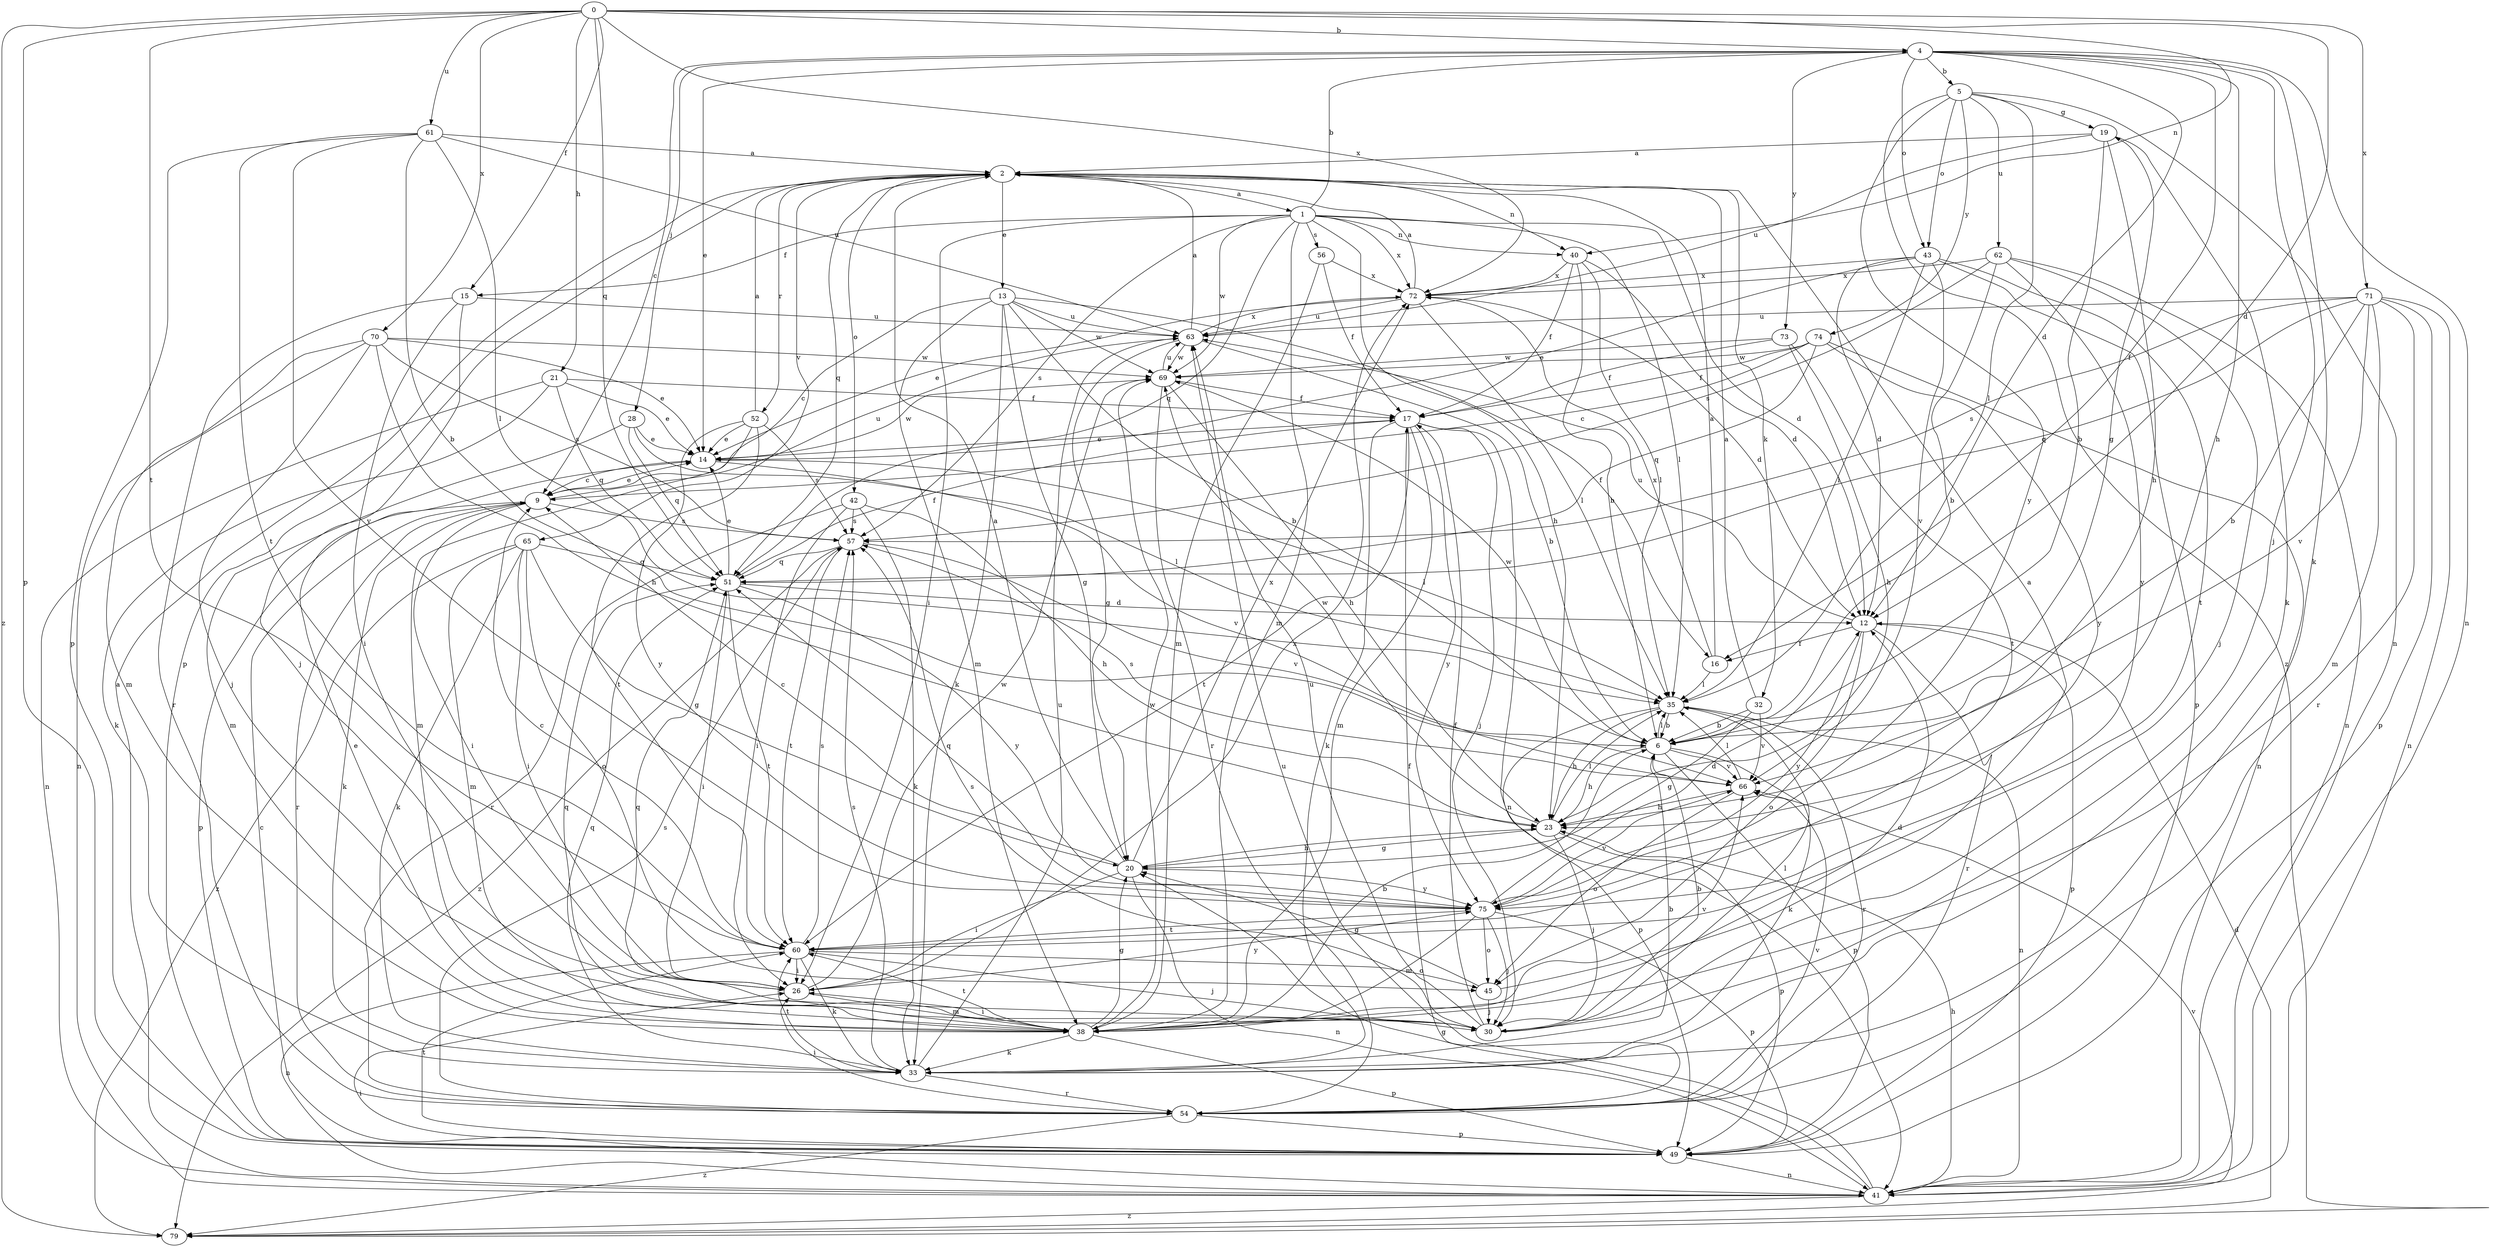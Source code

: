 strict digraph  {
0;
1;
2;
4;
5;
6;
9;
12;
13;
14;
15;
16;
17;
19;
20;
21;
23;
26;
28;
30;
32;
33;
35;
38;
40;
41;
42;
43;
45;
49;
51;
52;
54;
56;
57;
60;
61;
62;
63;
65;
66;
69;
70;
71;
72;
73;
74;
75;
79;
0 -> 4  [label=b];
0 -> 12  [label=d];
0 -> 15  [label=f];
0 -> 21  [label=h];
0 -> 40  [label=n];
0 -> 49  [label=p];
0 -> 51  [label=q];
0 -> 60  [label=t];
0 -> 61  [label=u];
0 -> 70  [label=x];
0 -> 71  [label=x];
0 -> 72  [label=x];
0 -> 79  [label=z];
1 -> 4  [label=b];
1 -> 12  [label=d];
1 -> 15  [label=f];
1 -> 23  [label=h];
1 -> 26  [label=i];
1 -> 35  [label=l];
1 -> 38  [label=m];
1 -> 40  [label=n];
1 -> 51  [label=q];
1 -> 56  [label=s];
1 -> 57  [label=s];
1 -> 69  [label=w];
1 -> 72  [label=x];
2 -> 1  [label=a];
2 -> 13  [label=e];
2 -> 32  [label=k];
2 -> 40  [label=n];
2 -> 42  [label=o];
2 -> 49  [label=p];
2 -> 51  [label=q];
2 -> 52  [label=r];
2 -> 65  [label=v];
4 -> 5  [label=b];
4 -> 9  [label=c];
4 -> 12  [label=d];
4 -> 14  [label=e];
4 -> 16  [label=f];
4 -> 23  [label=h];
4 -> 28  [label=j];
4 -> 30  [label=j];
4 -> 33  [label=k];
4 -> 41  [label=n];
4 -> 43  [label=o];
4 -> 73  [label=y];
5 -> 19  [label=g];
5 -> 35  [label=l];
5 -> 41  [label=n];
5 -> 43  [label=o];
5 -> 62  [label=u];
5 -> 74  [label=y];
5 -> 75  [label=y];
5 -> 79  [label=z];
6 -> 19  [label=g];
6 -> 23  [label=h];
6 -> 33  [label=k];
6 -> 35  [label=l];
6 -> 49  [label=p];
6 -> 66  [label=v];
6 -> 69  [label=w];
9 -> 14  [label=e];
9 -> 26  [label=i];
9 -> 33  [label=k];
9 -> 49  [label=p];
9 -> 54  [label=r];
9 -> 57  [label=s];
9 -> 63  [label=u];
12 -> 16  [label=f];
12 -> 45  [label=o];
12 -> 49  [label=p];
12 -> 54  [label=r];
12 -> 63  [label=u];
12 -> 75  [label=y];
13 -> 6  [label=b];
13 -> 9  [label=c];
13 -> 16  [label=f];
13 -> 20  [label=g];
13 -> 33  [label=k];
13 -> 38  [label=m];
13 -> 63  [label=u];
13 -> 69  [label=w];
14 -> 9  [label=c];
14 -> 35  [label=l];
14 -> 66  [label=v];
14 -> 69  [label=w];
15 -> 26  [label=i];
15 -> 30  [label=j];
15 -> 54  [label=r];
15 -> 63  [label=u];
16 -> 2  [label=a];
16 -> 35  [label=l];
16 -> 72  [label=x];
17 -> 14  [label=e];
17 -> 30  [label=j];
17 -> 33  [label=k];
17 -> 38  [label=m];
17 -> 41  [label=n];
17 -> 60  [label=t];
17 -> 75  [label=y];
19 -> 2  [label=a];
19 -> 6  [label=b];
19 -> 23  [label=h];
19 -> 33  [label=k];
19 -> 63  [label=u];
20 -> 2  [label=a];
20 -> 9  [label=c];
20 -> 23  [label=h];
20 -> 26  [label=i];
20 -> 41  [label=n];
20 -> 72  [label=x];
20 -> 75  [label=y];
21 -> 14  [label=e];
21 -> 17  [label=f];
21 -> 33  [label=k];
21 -> 41  [label=n];
21 -> 51  [label=q];
23 -> 20  [label=g];
23 -> 30  [label=j];
23 -> 35  [label=l];
23 -> 49  [label=p];
23 -> 69  [label=w];
26 -> 38  [label=m];
26 -> 69  [label=w];
26 -> 72  [label=x];
26 -> 75  [label=y];
28 -> 14  [label=e];
28 -> 35  [label=l];
28 -> 38  [label=m];
28 -> 51  [label=q];
30 -> 6  [label=b];
30 -> 17  [label=f];
30 -> 35  [label=l];
30 -> 51  [label=q];
30 -> 57  [label=s];
30 -> 63  [label=u];
32 -> 2  [label=a];
32 -> 6  [label=b];
32 -> 20  [label=g];
32 -> 66  [label=v];
33 -> 6  [label=b];
33 -> 51  [label=q];
33 -> 54  [label=r];
33 -> 57  [label=s];
33 -> 60  [label=t];
33 -> 63  [label=u];
35 -> 6  [label=b];
35 -> 23  [label=h];
35 -> 41  [label=n];
35 -> 49  [label=p];
35 -> 54  [label=r];
38 -> 6  [label=b];
38 -> 12  [label=d];
38 -> 14  [label=e];
38 -> 20  [label=g];
38 -> 26  [label=i];
38 -> 33  [label=k];
38 -> 49  [label=p];
38 -> 51  [label=q];
38 -> 60  [label=t];
38 -> 66  [label=v];
38 -> 69  [label=w];
40 -> 6  [label=b];
40 -> 12  [label=d];
40 -> 17  [label=f];
40 -> 35  [label=l];
40 -> 72  [label=x];
41 -> 2  [label=a];
41 -> 20  [label=g];
41 -> 23  [label=h];
41 -> 26  [label=i];
41 -> 63  [label=u];
41 -> 79  [label=z];
42 -> 23  [label=h];
42 -> 26  [label=i];
42 -> 33  [label=k];
42 -> 54  [label=r];
42 -> 57  [label=s];
43 -> 12  [label=d];
43 -> 14  [label=e];
43 -> 35  [label=l];
43 -> 49  [label=p];
43 -> 60  [label=t];
43 -> 66  [label=v];
43 -> 72  [label=x];
45 -> 2  [label=a];
45 -> 20  [label=g];
45 -> 30  [label=j];
49 -> 9  [label=c];
49 -> 41  [label=n];
49 -> 60  [label=t];
51 -> 12  [label=d];
51 -> 14  [label=e];
51 -> 17  [label=f];
51 -> 26  [label=i];
51 -> 60  [label=t];
51 -> 75  [label=y];
52 -> 2  [label=a];
52 -> 14  [label=e];
52 -> 38  [label=m];
52 -> 57  [label=s];
52 -> 60  [label=t];
52 -> 75  [label=y];
54 -> 17  [label=f];
54 -> 26  [label=i];
54 -> 49  [label=p];
54 -> 57  [label=s];
54 -> 66  [label=v];
54 -> 79  [label=z];
56 -> 17  [label=f];
56 -> 38  [label=m];
56 -> 72  [label=x];
57 -> 51  [label=q];
57 -> 60  [label=t];
57 -> 66  [label=v];
57 -> 79  [label=z];
60 -> 9  [label=c];
60 -> 26  [label=i];
60 -> 30  [label=j];
60 -> 33  [label=k];
60 -> 41  [label=n];
60 -> 45  [label=o];
60 -> 57  [label=s];
61 -> 2  [label=a];
61 -> 6  [label=b];
61 -> 35  [label=l];
61 -> 49  [label=p];
61 -> 60  [label=t];
61 -> 63  [label=u];
61 -> 75  [label=y];
62 -> 6  [label=b];
62 -> 30  [label=j];
62 -> 41  [label=n];
62 -> 57  [label=s];
62 -> 72  [label=x];
62 -> 75  [label=y];
63 -> 2  [label=a];
63 -> 6  [label=b];
63 -> 20  [label=g];
63 -> 69  [label=w];
63 -> 72  [label=x];
65 -> 20  [label=g];
65 -> 26  [label=i];
65 -> 33  [label=k];
65 -> 38  [label=m];
65 -> 45  [label=o];
65 -> 51  [label=q];
65 -> 79  [label=z];
66 -> 23  [label=h];
66 -> 35  [label=l];
66 -> 45  [label=o];
66 -> 57  [label=s];
69 -> 17  [label=f];
69 -> 23  [label=h];
69 -> 54  [label=r];
69 -> 63  [label=u];
70 -> 14  [label=e];
70 -> 23  [label=h];
70 -> 30  [label=j];
70 -> 38  [label=m];
70 -> 41  [label=n];
70 -> 57  [label=s];
70 -> 69  [label=w];
71 -> 6  [label=b];
71 -> 38  [label=m];
71 -> 41  [label=n];
71 -> 49  [label=p];
71 -> 51  [label=q];
71 -> 54  [label=r];
71 -> 57  [label=s];
71 -> 63  [label=u];
71 -> 66  [label=v];
72 -> 2  [label=a];
72 -> 12  [label=d];
72 -> 14  [label=e];
72 -> 35  [label=l];
72 -> 63  [label=u];
73 -> 17  [label=f];
73 -> 23  [label=h];
73 -> 60  [label=t];
73 -> 69  [label=w];
74 -> 9  [label=c];
74 -> 17  [label=f];
74 -> 41  [label=n];
74 -> 51  [label=q];
74 -> 69  [label=w];
74 -> 75  [label=y];
75 -> 12  [label=d];
75 -> 30  [label=j];
75 -> 38  [label=m];
75 -> 45  [label=o];
75 -> 49  [label=p];
75 -> 51  [label=q];
75 -> 60  [label=t];
75 -> 66  [label=v];
79 -> 12  [label=d];
79 -> 66  [label=v];
}

